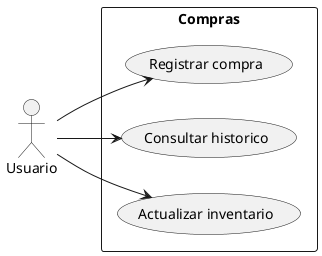 @startuml
left to right direction
actor "Usuario" as usuario

rectangle "Compras" {
  (Registrar compra) as reg_compra
  (Consultar historico) as hist_compra
  (Actualizar inventario) as inv_compra
}

usuario --> reg_compra
usuario --> hist_compra
usuario --> inv_compra

@enduml}
